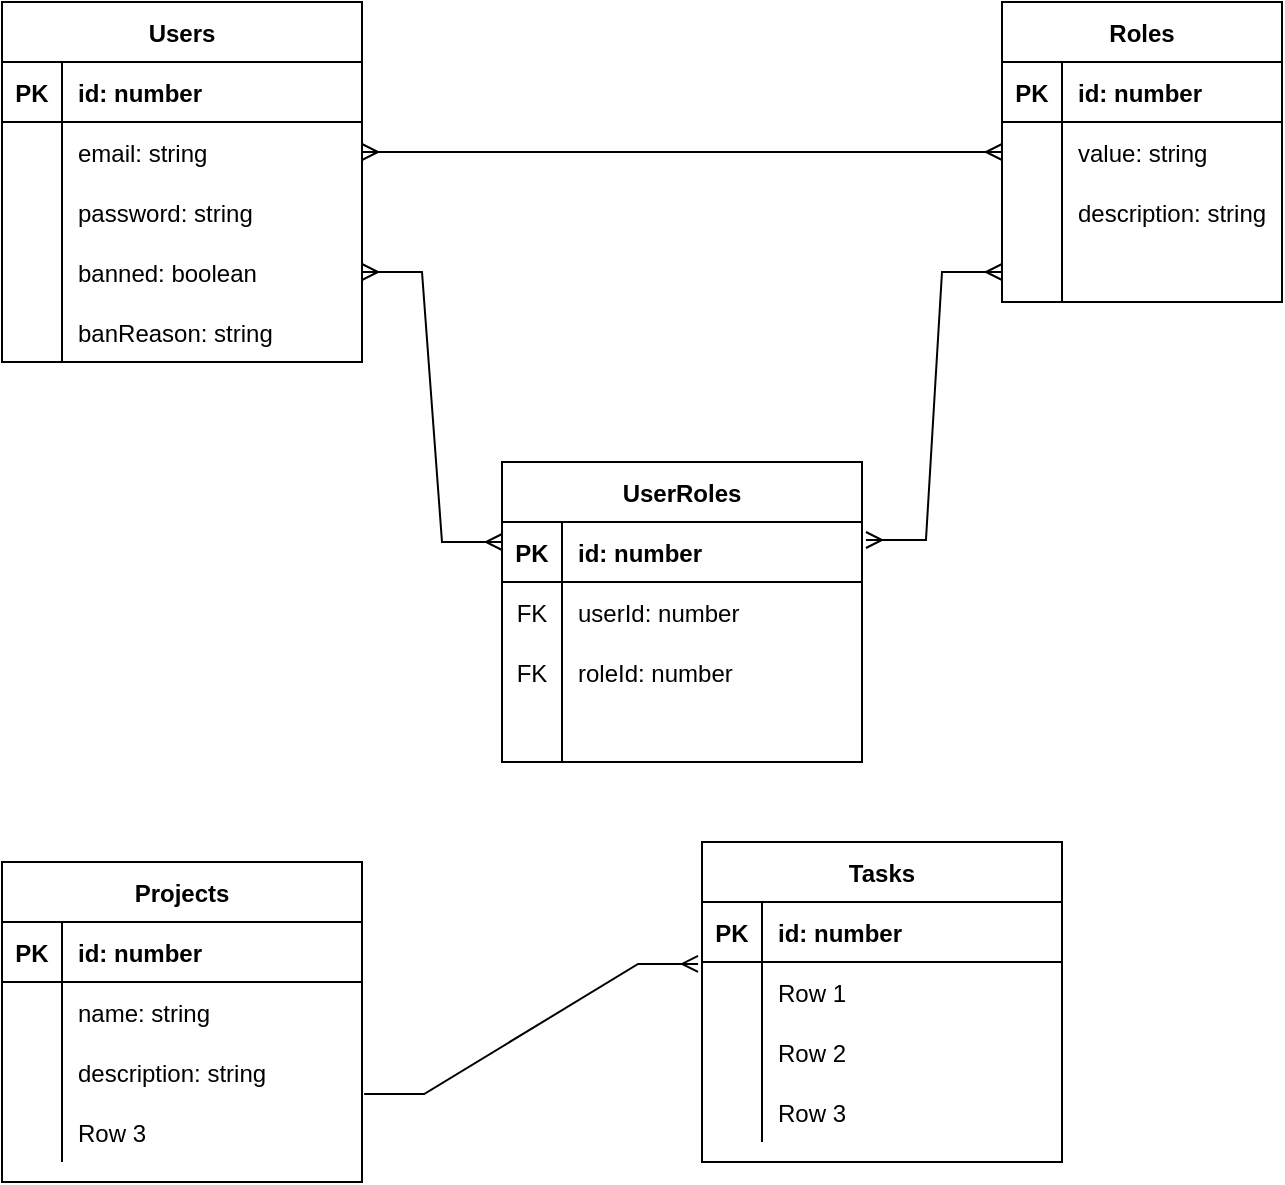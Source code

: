 <mxfile version="15.6.2" type="github">
  <diagram id="ldzSoEjsmlsgtOMEEWhY" name="Page-1">
    <mxGraphModel dx="1422" dy="804" grid="1" gridSize="10" guides="1" tooltips="1" connect="1" arrows="1" fold="1" page="1" pageScale="1" pageWidth="827" pageHeight="1169" math="0" shadow="0">
      <root>
        <mxCell id="0" />
        <mxCell id="1" parent="0" />
        <mxCell id="Z_Ha6goA6_6oVT-tTQrA-1" value="Users" style="shape=table;startSize=30;container=1;collapsible=1;childLayout=tableLayout;fixedRows=1;rowLines=0;fontStyle=1;align=center;resizeLast=1;" parent="1" vertex="1">
          <mxGeometry x="210" y="20" width="180" height="180" as="geometry" />
        </mxCell>
        <mxCell id="Z_Ha6goA6_6oVT-tTQrA-2" value="" style="shape=partialRectangle;collapsible=0;dropTarget=0;pointerEvents=0;fillColor=none;top=0;left=0;bottom=1;right=0;points=[[0,0.5],[1,0.5]];portConstraint=eastwest;fontStyle=0" parent="Z_Ha6goA6_6oVT-tTQrA-1" vertex="1">
          <mxGeometry y="30" width="180" height="30" as="geometry" />
        </mxCell>
        <mxCell id="Z_Ha6goA6_6oVT-tTQrA-3" value="PK" style="shape=partialRectangle;connectable=0;fillColor=none;top=0;left=0;bottom=0;right=0;fontStyle=1;overflow=hidden;" parent="Z_Ha6goA6_6oVT-tTQrA-2" vertex="1">
          <mxGeometry width="30" height="30" as="geometry">
            <mxRectangle width="30" height="30" as="alternateBounds" />
          </mxGeometry>
        </mxCell>
        <mxCell id="Z_Ha6goA6_6oVT-tTQrA-4" value="id: number" style="shape=partialRectangle;connectable=0;fillColor=none;top=0;left=0;bottom=0;right=0;align=left;spacingLeft=6;fontStyle=1;overflow=hidden;" parent="Z_Ha6goA6_6oVT-tTQrA-2" vertex="1">
          <mxGeometry x="30" width="150" height="30" as="geometry">
            <mxRectangle width="150" height="30" as="alternateBounds" />
          </mxGeometry>
        </mxCell>
        <mxCell id="Z_Ha6goA6_6oVT-tTQrA-5" value="" style="shape=partialRectangle;collapsible=0;dropTarget=0;pointerEvents=0;fillColor=none;top=0;left=0;bottom=0;right=0;points=[[0,0.5],[1,0.5]];portConstraint=eastwest;fontStyle=0" parent="Z_Ha6goA6_6oVT-tTQrA-1" vertex="1">
          <mxGeometry y="60" width="180" height="30" as="geometry" />
        </mxCell>
        <mxCell id="Z_Ha6goA6_6oVT-tTQrA-6" value="" style="shape=partialRectangle;connectable=0;fillColor=none;top=0;left=0;bottom=0;right=0;editable=1;overflow=hidden;fontStyle=0" parent="Z_Ha6goA6_6oVT-tTQrA-5" vertex="1">
          <mxGeometry width="30" height="30" as="geometry">
            <mxRectangle width="30" height="30" as="alternateBounds" />
          </mxGeometry>
        </mxCell>
        <mxCell id="Z_Ha6goA6_6oVT-tTQrA-7" value="email: string" style="shape=partialRectangle;connectable=0;fillColor=none;top=0;left=0;bottom=0;right=0;align=left;spacingLeft=6;overflow=hidden;fontStyle=0" parent="Z_Ha6goA6_6oVT-tTQrA-5" vertex="1">
          <mxGeometry x="30" width="150" height="30" as="geometry">
            <mxRectangle width="150" height="30" as="alternateBounds" />
          </mxGeometry>
        </mxCell>
        <mxCell id="Z_Ha6goA6_6oVT-tTQrA-8" value="" style="shape=partialRectangle;collapsible=0;dropTarget=0;pointerEvents=0;fillColor=none;top=0;left=0;bottom=0;right=0;points=[[0,0.5],[1,0.5]];portConstraint=eastwest;fontStyle=0" parent="Z_Ha6goA6_6oVT-tTQrA-1" vertex="1">
          <mxGeometry y="90" width="180" height="30" as="geometry" />
        </mxCell>
        <mxCell id="Z_Ha6goA6_6oVT-tTQrA-9" value="" style="shape=partialRectangle;connectable=0;fillColor=none;top=0;left=0;bottom=0;right=0;editable=1;overflow=hidden;fontStyle=0" parent="Z_Ha6goA6_6oVT-tTQrA-8" vertex="1">
          <mxGeometry width="30" height="30" as="geometry">
            <mxRectangle width="30" height="30" as="alternateBounds" />
          </mxGeometry>
        </mxCell>
        <mxCell id="Z_Ha6goA6_6oVT-tTQrA-10" value="password: string" style="shape=partialRectangle;connectable=0;fillColor=none;top=0;left=0;bottom=0;right=0;align=left;spacingLeft=6;overflow=hidden;fontStyle=0" parent="Z_Ha6goA6_6oVT-tTQrA-8" vertex="1">
          <mxGeometry x="30" width="150" height="30" as="geometry">
            <mxRectangle width="150" height="30" as="alternateBounds" />
          </mxGeometry>
        </mxCell>
        <mxCell id="Z_Ha6goA6_6oVT-tTQrA-11" value="" style="shape=partialRectangle;collapsible=0;dropTarget=0;pointerEvents=0;fillColor=none;top=0;left=0;bottom=0;right=0;points=[[0,0.5],[1,0.5]];portConstraint=eastwest;fontStyle=0" parent="Z_Ha6goA6_6oVT-tTQrA-1" vertex="1">
          <mxGeometry y="120" width="180" height="30" as="geometry" />
        </mxCell>
        <mxCell id="Z_Ha6goA6_6oVT-tTQrA-12" value="" style="shape=partialRectangle;connectable=0;fillColor=none;top=0;left=0;bottom=0;right=0;editable=1;overflow=hidden;fontStyle=0" parent="Z_Ha6goA6_6oVT-tTQrA-11" vertex="1">
          <mxGeometry width="30" height="30" as="geometry">
            <mxRectangle width="30" height="30" as="alternateBounds" />
          </mxGeometry>
        </mxCell>
        <mxCell id="Z_Ha6goA6_6oVT-tTQrA-13" value="banned: boolean" style="shape=partialRectangle;connectable=0;fillColor=none;top=0;left=0;bottom=0;right=0;align=left;spacingLeft=6;overflow=hidden;fontStyle=0" parent="Z_Ha6goA6_6oVT-tTQrA-11" vertex="1">
          <mxGeometry x="30" width="150" height="30" as="geometry">
            <mxRectangle width="150" height="30" as="alternateBounds" />
          </mxGeometry>
        </mxCell>
        <mxCell id="Z_Ha6goA6_6oVT-tTQrA-14" value="" style="shape=partialRectangle;collapsible=0;dropTarget=0;pointerEvents=0;fillColor=none;top=0;left=0;bottom=0;right=0;points=[[0,0.5],[1,0.5]];portConstraint=eastwest;fontStyle=0" parent="Z_Ha6goA6_6oVT-tTQrA-1" vertex="1">
          <mxGeometry y="150" width="180" height="30" as="geometry" />
        </mxCell>
        <mxCell id="Z_Ha6goA6_6oVT-tTQrA-15" value="" style="shape=partialRectangle;connectable=0;fillColor=none;top=0;left=0;bottom=0;right=0;editable=1;overflow=hidden;fontStyle=0" parent="Z_Ha6goA6_6oVT-tTQrA-14" vertex="1">
          <mxGeometry width="30" height="30" as="geometry">
            <mxRectangle width="30" height="30" as="alternateBounds" />
          </mxGeometry>
        </mxCell>
        <mxCell id="Z_Ha6goA6_6oVT-tTQrA-16" value="banReason: string" style="shape=partialRectangle;connectable=0;fillColor=none;top=0;left=0;bottom=0;right=0;align=left;spacingLeft=6;overflow=hidden;fontStyle=0" parent="Z_Ha6goA6_6oVT-tTQrA-14" vertex="1">
          <mxGeometry x="30" width="150" height="30" as="geometry">
            <mxRectangle width="150" height="30" as="alternateBounds" />
          </mxGeometry>
        </mxCell>
        <mxCell id="Z_Ha6goA6_6oVT-tTQrA-17" value="Roles" style="shape=table;startSize=30;container=1;collapsible=1;childLayout=tableLayout;fixedRows=1;rowLines=0;fontStyle=1;align=center;resizeLast=1;" parent="1" vertex="1">
          <mxGeometry x="710" y="20" width="140" height="150" as="geometry" />
        </mxCell>
        <mxCell id="Z_Ha6goA6_6oVT-tTQrA-18" value="" style="shape=partialRectangle;collapsible=0;dropTarget=0;pointerEvents=0;fillColor=none;top=0;left=0;bottom=1;right=0;points=[[0,0.5],[1,0.5]];portConstraint=eastwest;fontStyle=0" parent="Z_Ha6goA6_6oVT-tTQrA-17" vertex="1">
          <mxGeometry y="30" width="140" height="30" as="geometry" />
        </mxCell>
        <mxCell id="Z_Ha6goA6_6oVT-tTQrA-19" value="PK" style="shape=partialRectangle;connectable=0;fillColor=none;top=0;left=0;bottom=0;right=0;fontStyle=1;overflow=hidden;" parent="Z_Ha6goA6_6oVT-tTQrA-18" vertex="1">
          <mxGeometry width="30" height="30" as="geometry">
            <mxRectangle width="30" height="30" as="alternateBounds" />
          </mxGeometry>
        </mxCell>
        <mxCell id="Z_Ha6goA6_6oVT-tTQrA-20" value="id: number" style="shape=partialRectangle;connectable=0;fillColor=none;top=0;left=0;bottom=0;right=0;align=left;spacingLeft=6;fontStyle=1;overflow=hidden;" parent="Z_Ha6goA6_6oVT-tTQrA-18" vertex="1">
          <mxGeometry x="30" width="110" height="30" as="geometry">
            <mxRectangle width="110" height="30" as="alternateBounds" />
          </mxGeometry>
        </mxCell>
        <mxCell id="Z_Ha6goA6_6oVT-tTQrA-21" value="" style="shape=partialRectangle;collapsible=0;dropTarget=0;pointerEvents=0;fillColor=none;top=0;left=0;bottom=0;right=0;points=[[0,0.5],[1,0.5]];portConstraint=eastwest;fontStyle=0" parent="Z_Ha6goA6_6oVT-tTQrA-17" vertex="1">
          <mxGeometry y="60" width="140" height="30" as="geometry" />
        </mxCell>
        <mxCell id="Z_Ha6goA6_6oVT-tTQrA-22" value="" style="shape=partialRectangle;connectable=0;fillColor=none;top=0;left=0;bottom=0;right=0;editable=1;overflow=hidden;fontStyle=0" parent="Z_Ha6goA6_6oVT-tTQrA-21" vertex="1">
          <mxGeometry width="30" height="30" as="geometry">
            <mxRectangle width="30" height="30" as="alternateBounds" />
          </mxGeometry>
        </mxCell>
        <mxCell id="Z_Ha6goA6_6oVT-tTQrA-23" value="value: string" style="shape=partialRectangle;connectable=0;fillColor=none;top=0;left=0;bottom=0;right=0;align=left;spacingLeft=6;overflow=hidden;fontStyle=0" parent="Z_Ha6goA6_6oVT-tTQrA-21" vertex="1">
          <mxGeometry x="30" width="110" height="30" as="geometry">
            <mxRectangle width="110" height="30" as="alternateBounds" />
          </mxGeometry>
        </mxCell>
        <mxCell id="Z_Ha6goA6_6oVT-tTQrA-24" value="" style="shape=partialRectangle;collapsible=0;dropTarget=0;pointerEvents=0;fillColor=none;top=0;left=0;bottom=0;right=0;points=[[0,0.5],[1,0.5]];portConstraint=eastwest;fontStyle=0" parent="Z_Ha6goA6_6oVT-tTQrA-17" vertex="1">
          <mxGeometry y="90" width="140" height="30" as="geometry" />
        </mxCell>
        <mxCell id="Z_Ha6goA6_6oVT-tTQrA-25" value="" style="shape=partialRectangle;connectable=0;fillColor=none;top=0;left=0;bottom=0;right=0;editable=1;overflow=hidden;fontStyle=0" parent="Z_Ha6goA6_6oVT-tTQrA-24" vertex="1">
          <mxGeometry width="30" height="30" as="geometry">
            <mxRectangle width="30" height="30" as="alternateBounds" />
          </mxGeometry>
        </mxCell>
        <mxCell id="Z_Ha6goA6_6oVT-tTQrA-26" value="description: string" style="shape=partialRectangle;connectable=0;fillColor=none;top=0;left=0;bottom=0;right=0;align=left;spacingLeft=6;overflow=hidden;fontStyle=0" parent="Z_Ha6goA6_6oVT-tTQrA-24" vertex="1">
          <mxGeometry x="30" width="110" height="30" as="geometry">
            <mxRectangle width="110" height="30" as="alternateBounds" />
          </mxGeometry>
        </mxCell>
        <mxCell id="Z_Ha6goA6_6oVT-tTQrA-27" value="" style="shape=partialRectangle;collapsible=0;dropTarget=0;pointerEvents=0;fillColor=none;top=0;left=0;bottom=0;right=0;points=[[0,0.5],[1,0.5]];portConstraint=eastwest;fontStyle=0" parent="Z_Ha6goA6_6oVT-tTQrA-17" vertex="1">
          <mxGeometry y="120" width="140" height="30" as="geometry" />
        </mxCell>
        <mxCell id="Z_Ha6goA6_6oVT-tTQrA-28" value="" style="shape=partialRectangle;connectable=0;fillColor=none;top=0;left=0;bottom=0;right=0;editable=1;overflow=hidden;fontStyle=0" parent="Z_Ha6goA6_6oVT-tTQrA-27" vertex="1">
          <mxGeometry width="30" height="30" as="geometry">
            <mxRectangle width="30" height="30" as="alternateBounds" />
          </mxGeometry>
        </mxCell>
        <mxCell id="Z_Ha6goA6_6oVT-tTQrA-29" value="" style="shape=partialRectangle;connectable=0;fillColor=none;top=0;left=0;bottom=0;right=0;align=left;spacingLeft=6;overflow=hidden;fontStyle=0" parent="Z_Ha6goA6_6oVT-tTQrA-27" vertex="1">
          <mxGeometry x="30" width="110" height="30" as="geometry">
            <mxRectangle width="110" height="30" as="alternateBounds" />
          </mxGeometry>
        </mxCell>
        <mxCell id="Z_Ha6goA6_6oVT-tTQrA-30" value="UserRoles" style="shape=table;startSize=30;container=1;collapsible=1;childLayout=tableLayout;fixedRows=1;rowLines=0;fontStyle=1;align=center;resizeLast=1;" parent="1" vertex="1">
          <mxGeometry x="460" y="250" width="180" height="150" as="geometry" />
        </mxCell>
        <mxCell id="Z_Ha6goA6_6oVT-tTQrA-31" value="" style="shape=partialRectangle;collapsible=0;dropTarget=0;pointerEvents=0;fillColor=none;top=0;left=0;bottom=1;right=0;points=[[0,0.5],[1,0.5]];portConstraint=eastwest;fontStyle=0" parent="Z_Ha6goA6_6oVT-tTQrA-30" vertex="1">
          <mxGeometry y="30" width="180" height="30" as="geometry" />
        </mxCell>
        <mxCell id="Z_Ha6goA6_6oVT-tTQrA-32" value="PK" style="shape=partialRectangle;connectable=0;fillColor=none;top=0;left=0;bottom=0;right=0;fontStyle=1;overflow=hidden;" parent="Z_Ha6goA6_6oVT-tTQrA-31" vertex="1">
          <mxGeometry width="30" height="30" as="geometry">
            <mxRectangle width="30" height="30" as="alternateBounds" />
          </mxGeometry>
        </mxCell>
        <mxCell id="Z_Ha6goA6_6oVT-tTQrA-33" value="id: number" style="shape=partialRectangle;connectable=0;fillColor=none;top=0;left=0;bottom=0;right=0;align=left;spacingLeft=6;fontStyle=1;overflow=hidden;" parent="Z_Ha6goA6_6oVT-tTQrA-31" vertex="1">
          <mxGeometry x="30" width="150" height="30" as="geometry">
            <mxRectangle width="150" height="30" as="alternateBounds" />
          </mxGeometry>
        </mxCell>
        <mxCell id="Z_Ha6goA6_6oVT-tTQrA-34" value="" style="shape=partialRectangle;collapsible=0;dropTarget=0;pointerEvents=0;fillColor=none;top=0;left=0;bottom=0;right=0;points=[[0,0.5],[1,0.5]];portConstraint=eastwest;fontStyle=0" parent="Z_Ha6goA6_6oVT-tTQrA-30" vertex="1">
          <mxGeometry y="60" width="180" height="30" as="geometry" />
        </mxCell>
        <mxCell id="Z_Ha6goA6_6oVT-tTQrA-35" value="FK" style="shape=partialRectangle;connectable=0;fillColor=none;top=0;left=0;bottom=0;right=0;editable=1;overflow=hidden;fontStyle=0" parent="Z_Ha6goA6_6oVT-tTQrA-34" vertex="1">
          <mxGeometry width="30" height="30" as="geometry">
            <mxRectangle width="30" height="30" as="alternateBounds" />
          </mxGeometry>
        </mxCell>
        <mxCell id="Z_Ha6goA6_6oVT-tTQrA-36" value="userId: number" style="shape=partialRectangle;connectable=0;fillColor=none;top=0;left=0;bottom=0;right=0;align=left;spacingLeft=6;overflow=hidden;fontStyle=0" parent="Z_Ha6goA6_6oVT-tTQrA-34" vertex="1">
          <mxGeometry x="30" width="150" height="30" as="geometry">
            <mxRectangle width="150" height="30" as="alternateBounds" />
          </mxGeometry>
        </mxCell>
        <mxCell id="Z_Ha6goA6_6oVT-tTQrA-37" value="" style="shape=partialRectangle;collapsible=0;dropTarget=0;pointerEvents=0;fillColor=none;top=0;left=0;bottom=0;right=0;points=[[0,0.5],[1,0.5]];portConstraint=eastwest;fontStyle=0" parent="Z_Ha6goA6_6oVT-tTQrA-30" vertex="1">
          <mxGeometry y="90" width="180" height="30" as="geometry" />
        </mxCell>
        <mxCell id="Z_Ha6goA6_6oVT-tTQrA-38" value="FK" style="shape=partialRectangle;connectable=0;fillColor=none;top=0;left=0;bottom=0;right=0;editable=1;overflow=hidden;fontStyle=0" parent="Z_Ha6goA6_6oVT-tTQrA-37" vertex="1">
          <mxGeometry width="30" height="30" as="geometry">
            <mxRectangle width="30" height="30" as="alternateBounds" />
          </mxGeometry>
        </mxCell>
        <mxCell id="Z_Ha6goA6_6oVT-tTQrA-39" value="roleId: number" style="shape=partialRectangle;connectable=0;fillColor=none;top=0;left=0;bottom=0;right=0;align=left;spacingLeft=6;overflow=hidden;fontStyle=0" parent="Z_Ha6goA6_6oVT-tTQrA-37" vertex="1">
          <mxGeometry x="30" width="150" height="30" as="geometry">
            <mxRectangle width="150" height="30" as="alternateBounds" />
          </mxGeometry>
        </mxCell>
        <mxCell id="Z_Ha6goA6_6oVT-tTQrA-40" value="" style="shape=partialRectangle;collapsible=0;dropTarget=0;pointerEvents=0;fillColor=none;top=0;left=0;bottom=0;right=0;points=[[0,0.5],[1,0.5]];portConstraint=eastwest;fontStyle=0" parent="Z_Ha6goA6_6oVT-tTQrA-30" vertex="1">
          <mxGeometry y="120" width="180" height="30" as="geometry" />
        </mxCell>
        <mxCell id="Z_Ha6goA6_6oVT-tTQrA-41" value="" style="shape=partialRectangle;connectable=0;fillColor=none;top=0;left=0;bottom=0;right=0;editable=1;overflow=hidden;fontStyle=0" parent="Z_Ha6goA6_6oVT-tTQrA-40" vertex="1">
          <mxGeometry width="30" height="30" as="geometry">
            <mxRectangle width="30" height="30" as="alternateBounds" />
          </mxGeometry>
        </mxCell>
        <mxCell id="Z_Ha6goA6_6oVT-tTQrA-42" value="" style="shape=partialRectangle;connectable=0;fillColor=none;top=0;left=0;bottom=0;right=0;align=left;spacingLeft=6;overflow=hidden;fontStyle=0" parent="Z_Ha6goA6_6oVT-tTQrA-40" vertex="1">
          <mxGeometry x="30" width="150" height="30" as="geometry">
            <mxRectangle width="150" height="30" as="alternateBounds" />
          </mxGeometry>
        </mxCell>
        <mxCell id="Z_Ha6goA6_6oVT-tTQrA-43" value="" style="edgeStyle=entityRelationEdgeStyle;fontSize=12;html=1;endArrow=ERmany;startArrow=ERmany;rounded=0;entryX=0;entryY=0.5;entryDx=0;entryDy=0;exitX=1.011;exitY=0.3;exitDx=0;exitDy=0;exitPerimeter=0;" parent="1" source="Z_Ha6goA6_6oVT-tTQrA-31" target="Z_Ha6goA6_6oVT-tTQrA-27" edge="1">
          <mxGeometry width="100" height="100" relative="1" as="geometry">
            <mxPoint x="360" y="390" as="sourcePoint" />
            <mxPoint x="460" y="290" as="targetPoint" />
          </mxGeometry>
        </mxCell>
        <mxCell id="Z_Ha6goA6_6oVT-tTQrA-44" value="" style="fontSize=12;html=1;endArrow=ERmany;startArrow=ERmany;rounded=0;exitX=1;exitY=0.5;exitDx=0;exitDy=0;verticalAlign=top;entryX=0;entryY=0.5;entryDx=0;entryDy=0;" parent="1" source="Z_Ha6goA6_6oVT-tTQrA-5" target="Z_Ha6goA6_6oVT-tTQrA-21" edge="1">
          <mxGeometry width="100" height="100" relative="1" as="geometry">
            <mxPoint x="310" y="300" as="sourcePoint" />
            <mxPoint x="460" y="162" as="targetPoint" />
          </mxGeometry>
        </mxCell>
        <mxCell id="Z_Ha6goA6_6oVT-tTQrA-45" value="" style="edgeStyle=entityRelationEdgeStyle;fontSize=12;html=1;endArrow=ERmany;startArrow=ERmany;rounded=0;verticalAlign=top;exitX=1;exitY=0.5;exitDx=0;exitDy=0;" parent="1" source="Z_Ha6goA6_6oVT-tTQrA-11" edge="1">
          <mxGeometry width="100" height="100" relative="1" as="geometry">
            <mxPoint x="360" y="390" as="sourcePoint" />
            <mxPoint x="460" y="290" as="targetPoint" />
          </mxGeometry>
        </mxCell>
        <mxCell id="Z_Ha6goA6_6oVT-tTQrA-46" value="Projects" style="shape=table;startSize=30;container=1;collapsible=1;childLayout=tableLayout;fixedRows=1;rowLines=0;fontStyle=1;align=center;resizeLast=1;" parent="1" vertex="1">
          <mxGeometry x="210" y="450" width="180" height="160" as="geometry" />
        </mxCell>
        <mxCell id="Z_Ha6goA6_6oVT-tTQrA-47" value="" style="shape=partialRectangle;collapsible=0;dropTarget=0;pointerEvents=0;fillColor=none;top=0;left=0;bottom=1;right=0;points=[[0,0.5],[1,0.5]];portConstraint=eastwest;fontStyle=0" parent="Z_Ha6goA6_6oVT-tTQrA-46" vertex="1">
          <mxGeometry y="30" width="180" height="30" as="geometry" />
        </mxCell>
        <mxCell id="Z_Ha6goA6_6oVT-tTQrA-48" value="PK" style="shape=partialRectangle;connectable=0;fillColor=none;top=0;left=0;bottom=0;right=0;fontStyle=1;overflow=hidden;" parent="Z_Ha6goA6_6oVT-tTQrA-47" vertex="1">
          <mxGeometry width="30" height="30" as="geometry">
            <mxRectangle width="30" height="30" as="alternateBounds" />
          </mxGeometry>
        </mxCell>
        <mxCell id="Z_Ha6goA6_6oVT-tTQrA-49" value="id: number" style="shape=partialRectangle;connectable=0;fillColor=none;top=0;left=0;bottom=0;right=0;align=left;spacingLeft=6;fontStyle=1;overflow=hidden;" parent="Z_Ha6goA6_6oVT-tTQrA-47" vertex="1">
          <mxGeometry x="30" width="150" height="30" as="geometry">
            <mxRectangle width="150" height="30" as="alternateBounds" />
          </mxGeometry>
        </mxCell>
        <mxCell id="Z_Ha6goA6_6oVT-tTQrA-50" value="" style="shape=partialRectangle;collapsible=0;dropTarget=0;pointerEvents=0;fillColor=none;top=0;left=0;bottom=0;right=0;points=[[0,0.5],[1,0.5]];portConstraint=eastwest;fontStyle=0" parent="Z_Ha6goA6_6oVT-tTQrA-46" vertex="1">
          <mxGeometry y="60" width="180" height="30" as="geometry" />
        </mxCell>
        <mxCell id="Z_Ha6goA6_6oVT-tTQrA-51" value="" style="shape=partialRectangle;connectable=0;fillColor=none;top=0;left=0;bottom=0;right=0;editable=1;overflow=hidden;fontStyle=0" parent="Z_Ha6goA6_6oVT-tTQrA-50" vertex="1">
          <mxGeometry width="30" height="30" as="geometry">
            <mxRectangle width="30" height="30" as="alternateBounds" />
          </mxGeometry>
        </mxCell>
        <mxCell id="Z_Ha6goA6_6oVT-tTQrA-52" value="name: string" style="shape=partialRectangle;connectable=0;fillColor=none;top=0;left=0;bottom=0;right=0;align=left;spacingLeft=6;overflow=hidden;fontStyle=0" parent="Z_Ha6goA6_6oVT-tTQrA-50" vertex="1">
          <mxGeometry x="30" width="150" height="30" as="geometry">
            <mxRectangle width="150" height="30" as="alternateBounds" />
          </mxGeometry>
        </mxCell>
        <mxCell id="Z_Ha6goA6_6oVT-tTQrA-53" value="" style="shape=partialRectangle;collapsible=0;dropTarget=0;pointerEvents=0;fillColor=none;top=0;left=0;bottom=0;right=0;points=[[0,0.5],[1,0.5]];portConstraint=eastwest;fontStyle=0" parent="Z_Ha6goA6_6oVT-tTQrA-46" vertex="1">
          <mxGeometry y="90" width="180" height="30" as="geometry" />
        </mxCell>
        <mxCell id="Z_Ha6goA6_6oVT-tTQrA-54" value="" style="shape=partialRectangle;connectable=0;fillColor=none;top=0;left=0;bottom=0;right=0;editable=1;overflow=hidden;fontStyle=0" parent="Z_Ha6goA6_6oVT-tTQrA-53" vertex="1">
          <mxGeometry width="30" height="30" as="geometry">
            <mxRectangle width="30" height="30" as="alternateBounds" />
          </mxGeometry>
        </mxCell>
        <mxCell id="Z_Ha6goA6_6oVT-tTQrA-55" value="description: string" style="shape=partialRectangle;connectable=0;fillColor=none;top=0;left=0;bottom=0;right=0;align=left;spacingLeft=6;overflow=hidden;fontStyle=0" parent="Z_Ha6goA6_6oVT-tTQrA-53" vertex="1">
          <mxGeometry x="30" width="150" height="30" as="geometry">
            <mxRectangle width="150" height="30" as="alternateBounds" />
          </mxGeometry>
        </mxCell>
        <mxCell id="Z_Ha6goA6_6oVT-tTQrA-56" value="" style="shape=partialRectangle;collapsible=0;dropTarget=0;pointerEvents=0;fillColor=none;top=0;left=0;bottom=0;right=0;points=[[0,0.5],[1,0.5]];portConstraint=eastwest;fontStyle=0" parent="Z_Ha6goA6_6oVT-tTQrA-46" vertex="1">
          <mxGeometry y="120" width="180" height="30" as="geometry" />
        </mxCell>
        <mxCell id="Z_Ha6goA6_6oVT-tTQrA-57" value="" style="shape=partialRectangle;connectable=0;fillColor=none;top=0;left=0;bottom=0;right=0;editable=1;overflow=hidden;fontStyle=0" parent="Z_Ha6goA6_6oVT-tTQrA-56" vertex="1">
          <mxGeometry width="30" height="30" as="geometry">
            <mxRectangle width="30" height="30" as="alternateBounds" />
          </mxGeometry>
        </mxCell>
        <mxCell id="Z_Ha6goA6_6oVT-tTQrA-58" value="Row 3" style="shape=partialRectangle;connectable=0;fillColor=none;top=0;left=0;bottom=0;right=0;align=left;spacingLeft=6;overflow=hidden;fontStyle=0" parent="Z_Ha6goA6_6oVT-tTQrA-56" vertex="1">
          <mxGeometry x="30" width="150" height="30" as="geometry">
            <mxRectangle width="150" height="30" as="alternateBounds" />
          </mxGeometry>
        </mxCell>
        <mxCell id="Z_Ha6goA6_6oVT-tTQrA-59" value="Tasks" style="shape=table;startSize=30;container=1;collapsible=1;childLayout=tableLayout;fixedRows=1;rowLines=0;fontStyle=1;align=center;resizeLast=1;" parent="1" vertex="1">
          <mxGeometry x="560" y="440" width="180" height="160" as="geometry" />
        </mxCell>
        <mxCell id="Z_Ha6goA6_6oVT-tTQrA-60" value="" style="shape=partialRectangle;collapsible=0;dropTarget=0;pointerEvents=0;fillColor=none;top=0;left=0;bottom=1;right=0;points=[[0,0.5],[1,0.5]];portConstraint=eastwest;fontStyle=0" parent="Z_Ha6goA6_6oVT-tTQrA-59" vertex="1">
          <mxGeometry y="30" width="180" height="30" as="geometry" />
        </mxCell>
        <mxCell id="Z_Ha6goA6_6oVT-tTQrA-61" value="PK" style="shape=partialRectangle;connectable=0;fillColor=none;top=0;left=0;bottom=0;right=0;fontStyle=1;overflow=hidden;" parent="Z_Ha6goA6_6oVT-tTQrA-60" vertex="1">
          <mxGeometry width="30" height="30" as="geometry">
            <mxRectangle width="30" height="30" as="alternateBounds" />
          </mxGeometry>
        </mxCell>
        <mxCell id="Z_Ha6goA6_6oVT-tTQrA-62" value="id: number" style="shape=partialRectangle;connectable=0;fillColor=none;top=0;left=0;bottom=0;right=0;align=left;spacingLeft=6;fontStyle=1;overflow=hidden;" parent="Z_Ha6goA6_6oVT-tTQrA-60" vertex="1">
          <mxGeometry x="30" width="150" height="30" as="geometry">
            <mxRectangle width="150" height="30" as="alternateBounds" />
          </mxGeometry>
        </mxCell>
        <mxCell id="Z_Ha6goA6_6oVT-tTQrA-63" value="" style="shape=partialRectangle;collapsible=0;dropTarget=0;pointerEvents=0;fillColor=none;top=0;left=0;bottom=0;right=0;points=[[0,0.5],[1,0.5]];portConstraint=eastwest;fontStyle=0" parent="Z_Ha6goA6_6oVT-tTQrA-59" vertex="1">
          <mxGeometry y="60" width="180" height="30" as="geometry" />
        </mxCell>
        <mxCell id="Z_Ha6goA6_6oVT-tTQrA-64" value="" style="shape=partialRectangle;connectable=0;fillColor=none;top=0;left=0;bottom=0;right=0;editable=1;overflow=hidden;fontStyle=0" parent="Z_Ha6goA6_6oVT-tTQrA-63" vertex="1">
          <mxGeometry width="30" height="30" as="geometry">
            <mxRectangle width="30" height="30" as="alternateBounds" />
          </mxGeometry>
        </mxCell>
        <mxCell id="Z_Ha6goA6_6oVT-tTQrA-65" value="Row 1" style="shape=partialRectangle;connectable=0;fillColor=none;top=0;left=0;bottom=0;right=0;align=left;spacingLeft=6;overflow=hidden;fontStyle=0" parent="Z_Ha6goA6_6oVT-tTQrA-63" vertex="1">
          <mxGeometry x="30" width="150" height="30" as="geometry">
            <mxRectangle width="150" height="30" as="alternateBounds" />
          </mxGeometry>
        </mxCell>
        <mxCell id="Z_Ha6goA6_6oVT-tTQrA-66" value="" style="shape=partialRectangle;collapsible=0;dropTarget=0;pointerEvents=0;fillColor=none;top=0;left=0;bottom=0;right=0;points=[[0,0.5],[1,0.5]];portConstraint=eastwest;fontStyle=0" parent="Z_Ha6goA6_6oVT-tTQrA-59" vertex="1">
          <mxGeometry y="90" width="180" height="30" as="geometry" />
        </mxCell>
        <mxCell id="Z_Ha6goA6_6oVT-tTQrA-67" value="" style="shape=partialRectangle;connectable=0;fillColor=none;top=0;left=0;bottom=0;right=0;editable=1;overflow=hidden;fontStyle=0" parent="Z_Ha6goA6_6oVT-tTQrA-66" vertex="1">
          <mxGeometry width="30" height="30" as="geometry">
            <mxRectangle width="30" height="30" as="alternateBounds" />
          </mxGeometry>
        </mxCell>
        <mxCell id="Z_Ha6goA6_6oVT-tTQrA-68" value="Row 2" style="shape=partialRectangle;connectable=0;fillColor=none;top=0;left=0;bottom=0;right=0;align=left;spacingLeft=6;overflow=hidden;fontStyle=0" parent="Z_Ha6goA6_6oVT-tTQrA-66" vertex="1">
          <mxGeometry x="30" width="150" height="30" as="geometry">
            <mxRectangle width="150" height="30" as="alternateBounds" />
          </mxGeometry>
        </mxCell>
        <mxCell id="Z_Ha6goA6_6oVT-tTQrA-69" value="" style="shape=partialRectangle;collapsible=0;dropTarget=0;pointerEvents=0;fillColor=none;top=0;left=0;bottom=0;right=0;points=[[0,0.5],[1,0.5]];portConstraint=eastwest;fontStyle=0" parent="Z_Ha6goA6_6oVT-tTQrA-59" vertex="1">
          <mxGeometry y="120" width="180" height="30" as="geometry" />
        </mxCell>
        <mxCell id="Z_Ha6goA6_6oVT-tTQrA-70" value="" style="shape=partialRectangle;connectable=0;fillColor=none;top=0;left=0;bottom=0;right=0;editable=1;overflow=hidden;fontStyle=0" parent="Z_Ha6goA6_6oVT-tTQrA-69" vertex="1">
          <mxGeometry width="30" height="30" as="geometry">
            <mxRectangle width="30" height="30" as="alternateBounds" />
          </mxGeometry>
        </mxCell>
        <mxCell id="Z_Ha6goA6_6oVT-tTQrA-71" value="Row 3" style="shape=partialRectangle;connectable=0;fillColor=none;top=0;left=0;bottom=0;right=0;align=left;spacingLeft=6;overflow=hidden;fontStyle=0" parent="Z_Ha6goA6_6oVT-tTQrA-69" vertex="1">
          <mxGeometry x="30" width="150" height="30" as="geometry">
            <mxRectangle width="150" height="30" as="alternateBounds" />
          </mxGeometry>
        </mxCell>
        <mxCell id="Z_Ha6goA6_6oVT-tTQrA-72" value="" style="edgeStyle=entityRelationEdgeStyle;fontSize=12;html=1;endArrow=ERmany;rounded=0;verticalAlign=top;entryX=-0.011;entryY=0.033;entryDx=0;entryDy=0;entryPerimeter=0;exitX=1.006;exitY=-0.133;exitDx=0;exitDy=0;exitPerimeter=0;" parent="1" source="Z_Ha6goA6_6oVT-tTQrA-56" target="Z_Ha6goA6_6oVT-tTQrA-63" edge="1">
          <mxGeometry width="100" height="100" relative="1" as="geometry">
            <mxPoint x="360" y="590" as="sourcePoint" />
            <mxPoint x="460" y="490" as="targetPoint" />
          </mxGeometry>
        </mxCell>
      </root>
    </mxGraphModel>
  </diagram>
</mxfile>
